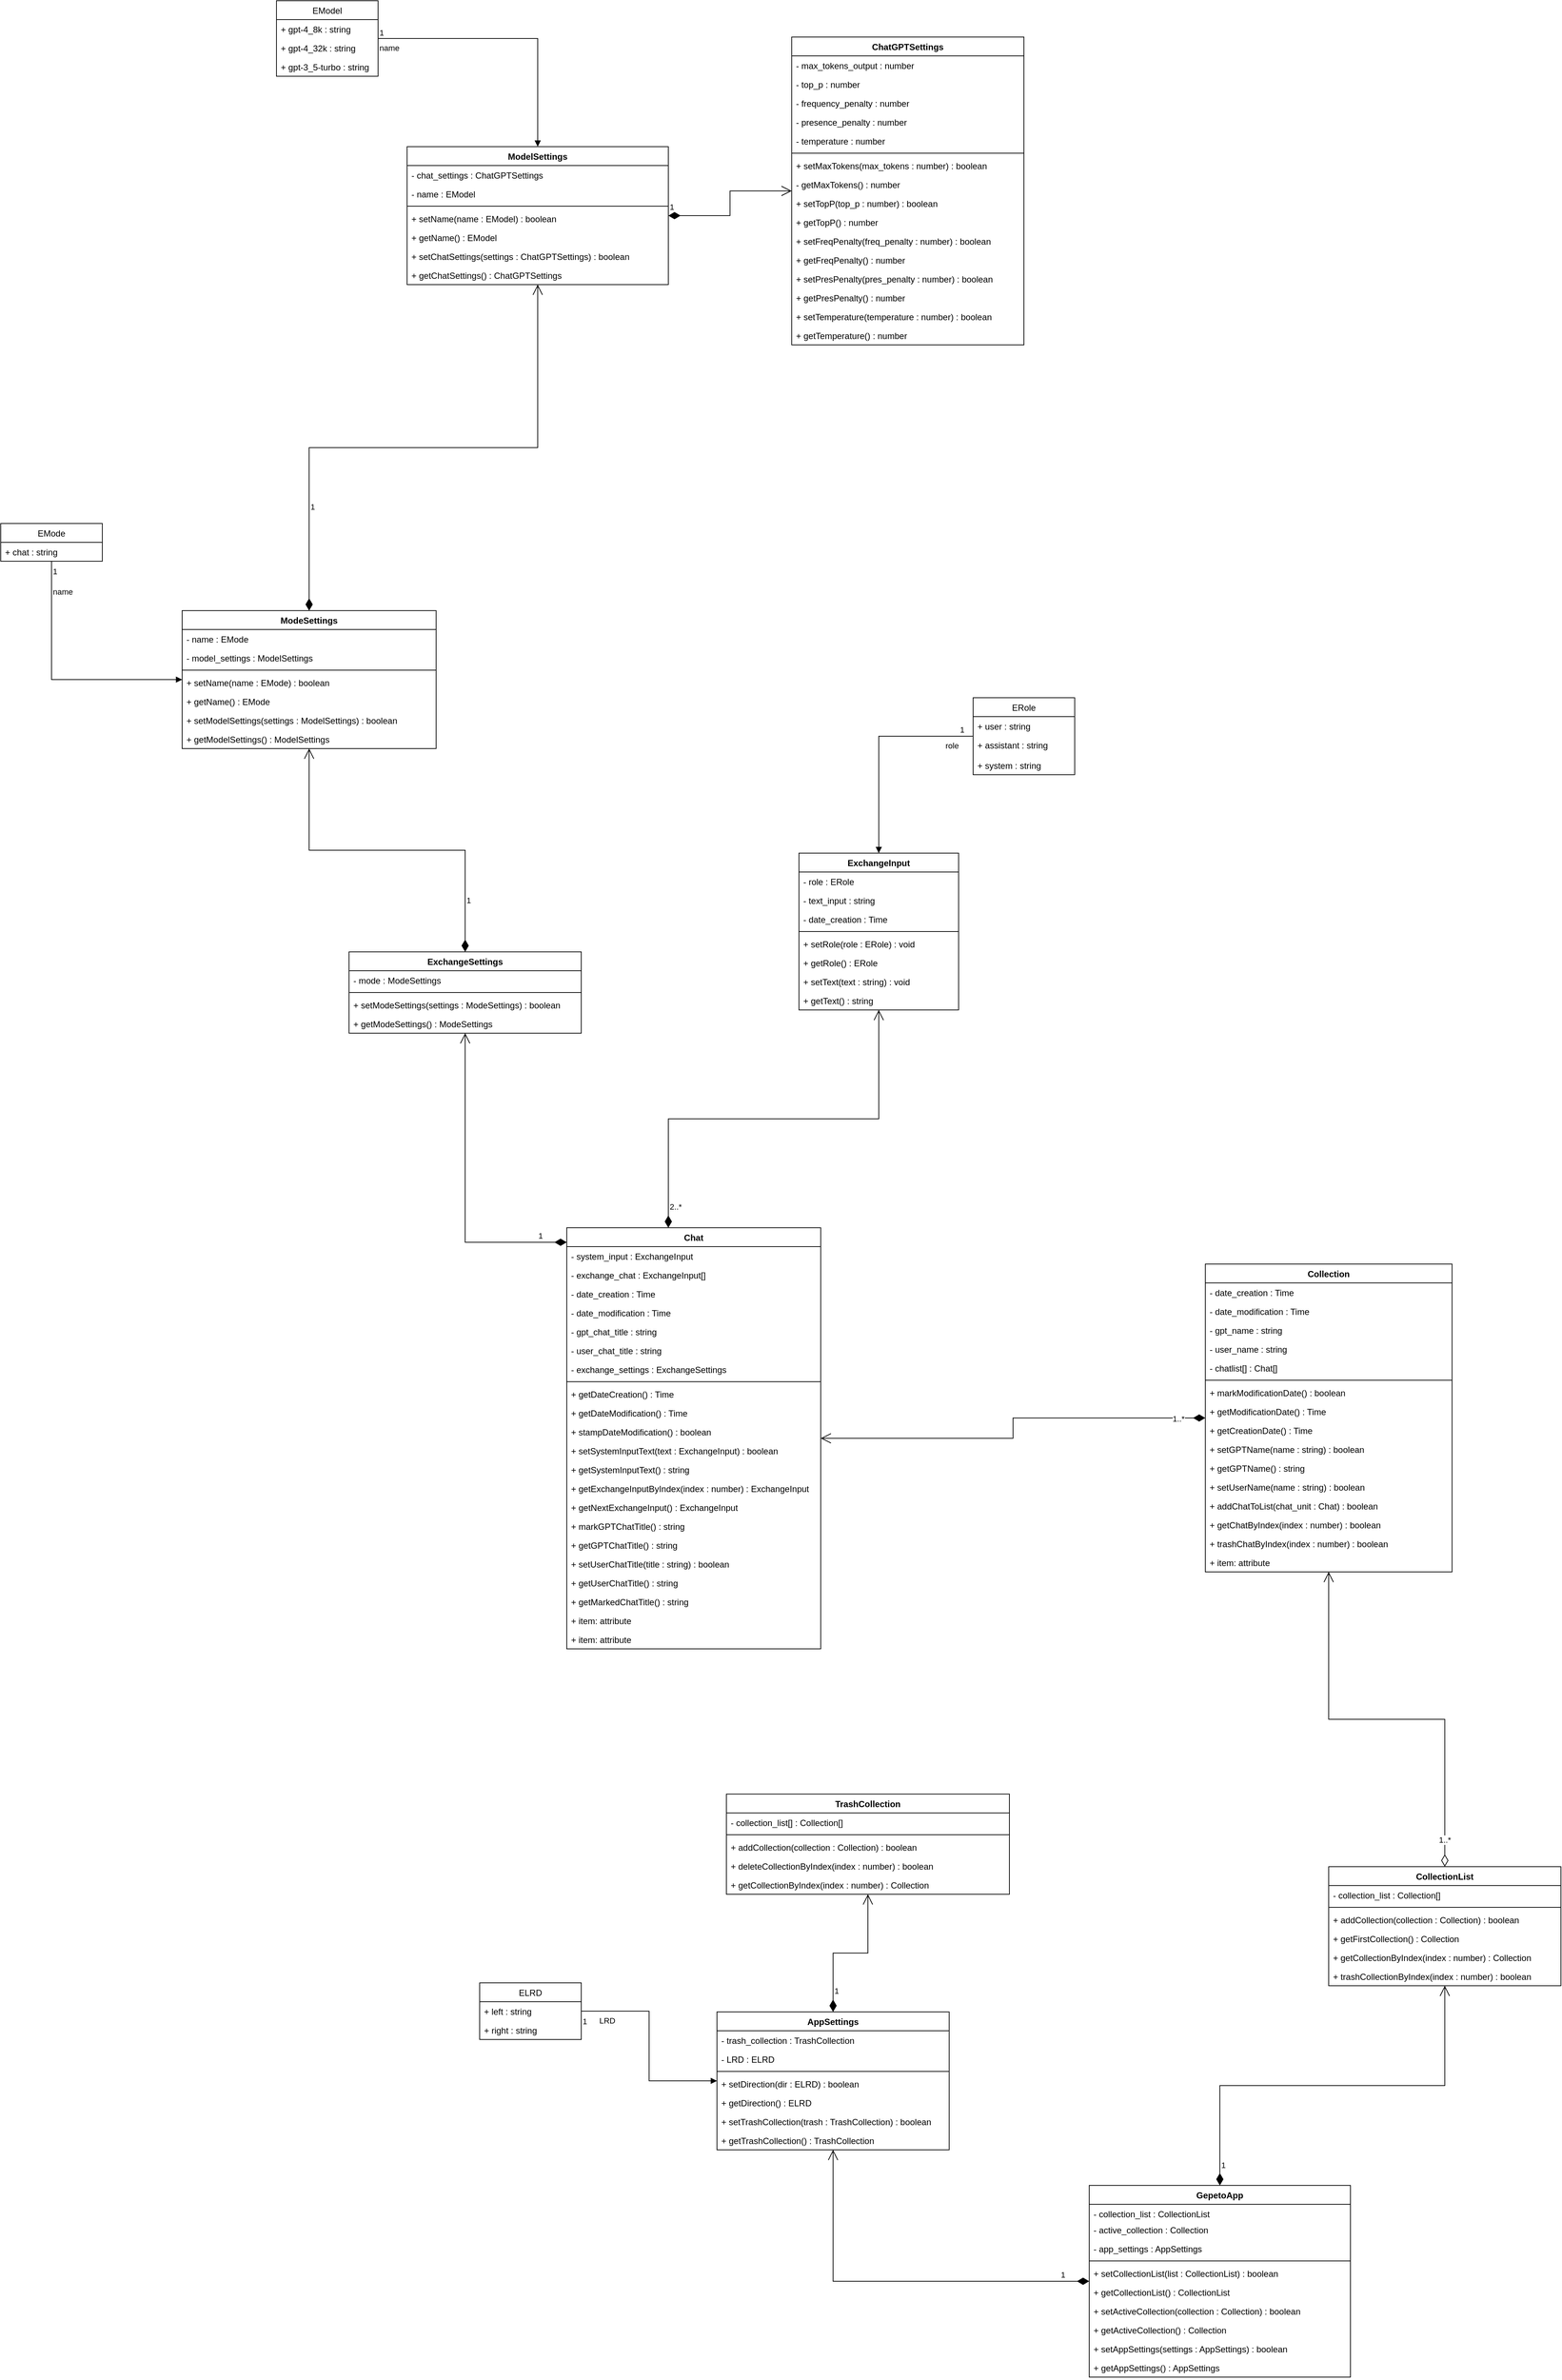 <mxfile version="20.8.16" type="device"><diagram id="C5RBs43oDa-KdzZeNtuy" name="Page-1"><mxGraphModel dx="10107" dy="6648" grid="1" gridSize="10" guides="1" tooltips="1" connect="1" arrows="1" fold="1" page="1" pageScale="1" pageWidth="827" pageHeight="1169" math="0" shadow="0"><root><mxCell id="WIyWlLk6GJQsqaUBKTNV-0"/><mxCell id="WIyWlLk6GJQsqaUBKTNV-1" parent="WIyWlLk6GJQsqaUBKTNV-0"/><mxCell id="nvl_SE5hVJz3GHSO6aFI-0" value="Chat" style="swimlane;fontStyle=1;align=center;verticalAlign=top;childLayout=stackLayout;horizontal=1;startSize=26;horizontalStack=0;resizeParent=1;resizeParentMax=0;resizeLast=0;collapsible=1;marginBottom=0;" parent="WIyWlLk6GJQsqaUBKTNV-1" vertex="1"><mxGeometry x="150" y="-150" width="350" height="580" as="geometry"/></mxCell><mxCell id="nvl_SE5hVJz3GHSO6aFI-1" value="- system_input : ExchangeInput" style="text;strokeColor=none;fillColor=none;align=left;verticalAlign=top;spacingLeft=4;spacingRight=4;overflow=hidden;rotatable=0;points=[[0,0.5],[1,0.5]];portConstraint=eastwest;" parent="nvl_SE5hVJz3GHSO6aFI-0" vertex="1"><mxGeometry y="26" width="350" height="26" as="geometry"/></mxCell><mxCell id="nvl_SE5hVJz3GHSO6aFI-4" value="- exchange_chat : ExchangeInput[]" style="text;strokeColor=none;fillColor=none;align=left;verticalAlign=top;spacingLeft=4;spacingRight=4;overflow=hidden;rotatable=0;points=[[0,0.5],[1,0.5]];portConstraint=eastwest;" parent="nvl_SE5hVJz3GHSO6aFI-0" vertex="1"><mxGeometry y="52" width="350" height="26" as="geometry"/></mxCell><mxCell id="nvl_SE5hVJz3GHSO6aFI-8" value="- date_creation : Time" style="text;strokeColor=none;fillColor=none;align=left;verticalAlign=top;spacingLeft=4;spacingRight=4;overflow=hidden;rotatable=0;points=[[0,0.5],[1,0.5]];portConstraint=eastwest;" parent="nvl_SE5hVJz3GHSO6aFI-0" vertex="1"><mxGeometry y="78" width="350" height="26" as="geometry"/></mxCell><mxCell id="nvl_SE5hVJz3GHSO6aFI-7" value="- date_modification : Time" style="text;strokeColor=none;fillColor=none;align=left;verticalAlign=top;spacingLeft=4;spacingRight=4;overflow=hidden;rotatable=0;points=[[0,0.5],[1,0.5]];portConstraint=eastwest;" parent="nvl_SE5hVJz3GHSO6aFI-0" vertex="1"><mxGeometry y="104" width="350" height="26" as="geometry"/></mxCell><mxCell id="nvl_SE5hVJz3GHSO6aFI-6" value="- gpt_chat_title : string" style="text;strokeColor=none;fillColor=none;align=left;verticalAlign=top;spacingLeft=4;spacingRight=4;overflow=hidden;rotatable=0;points=[[0,0.5],[1,0.5]];portConstraint=eastwest;" parent="nvl_SE5hVJz3GHSO6aFI-0" vertex="1"><mxGeometry y="130" width="350" height="26" as="geometry"/></mxCell><mxCell id="-TVxVmDwKR3rG_YGDz2b-16" value="- user_chat_title : string" style="text;strokeColor=none;fillColor=none;align=left;verticalAlign=top;spacingLeft=4;spacingRight=4;overflow=hidden;rotatable=0;points=[[0,0.5],[1,0.5]];portConstraint=eastwest;" vertex="1" parent="nvl_SE5hVJz3GHSO6aFI-0"><mxGeometry y="156" width="350" height="26" as="geometry"/></mxCell><mxCell id="nvl_SE5hVJz3GHSO6aFI-77" value="- exchange_settings : ExchangeSettings" style="text;strokeColor=none;fillColor=none;align=left;verticalAlign=top;spacingLeft=4;spacingRight=4;overflow=hidden;rotatable=0;points=[[0,0.5],[1,0.5]];portConstraint=eastwest;" parent="nvl_SE5hVJz3GHSO6aFI-0" vertex="1"><mxGeometry y="182" width="350" height="26" as="geometry"/></mxCell><mxCell id="nvl_SE5hVJz3GHSO6aFI-2" value="" style="line;strokeWidth=1;fillColor=none;align=left;verticalAlign=middle;spacingTop=-1;spacingLeft=3;spacingRight=3;rotatable=0;labelPosition=right;points=[];portConstraint=eastwest;strokeColor=inherit;" parent="nvl_SE5hVJz3GHSO6aFI-0" vertex="1"><mxGeometry y="208" width="350" height="8" as="geometry"/></mxCell><mxCell id="nvl_SE5hVJz3GHSO6aFI-3" value="+ getDateCreation() : Time" style="text;strokeColor=none;fillColor=none;align=left;verticalAlign=top;spacingLeft=4;spacingRight=4;overflow=hidden;rotatable=0;points=[[0,0.5],[1,0.5]];portConstraint=eastwest;" parent="nvl_SE5hVJz3GHSO6aFI-0" vertex="1"><mxGeometry y="216" width="350" height="26" as="geometry"/></mxCell><mxCell id="nvl_SE5hVJz3GHSO6aFI-70" value="+ getDateModification() : Time" style="text;strokeColor=none;fillColor=none;align=left;verticalAlign=top;spacingLeft=4;spacingRight=4;overflow=hidden;rotatable=0;points=[[0,0.5],[1,0.5]];portConstraint=eastwest;" parent="nvl_SE5hVJz3GHSO6aFI-0" vertex="1"><mxGeometry y="242" width="350" height="26" as="geometry"/></mxCell><mxCell id="nvl_SE5hVJz3GHSO6aFI-71" value="+ stampDateModification() : boolean" style="text;strokeColor=none;fillColor=none;align=left;verticalAlign=top;spacingLeft=4;spacingRight=4;overflow=hidden;rotatable=0;points=[[0,0.5],[1,0.5]];portConstraint=eastwest;" parent="nvl_SE5hVJz3GHSO6aFI-0" vertex="1"><mxGeometry y="268" width="350" height="26" as="geometry"/></mxCell><mxCell id="-TVxVmDwKR3rG_YGDz2b-17" value="+ setSystemInputText(text : ExchangeInput) : boolean" style="text;strokeColor=none;fillColor=none;align=left;verticalAlign=top;spacingLeft=4;spacingRight=4;overflow=hidden;rotatable=0;points=[[0,0.5],[1,0.5]];portConstraint=eastwest;" vertex="1" parent="nvl_SE5hVJz3GHSO6aFI-0"><mxGeometry y="294" width="350" height="26" as="geometry"/></mxCell><mxCell id="nvl_SE5hVJz3GHSO6aFI-72" value="+ getSystemInputText() : string" style="text;strokeColor=none;fillColor=none;align=left;verticalAlign=top;spacingLeft=4;spacingRight=4;overflow=hidden;rotatable=0;points=[[0,0.5],[1,0.5]];portConstraint=eastwest;" parent="nvl_SE5hVJz3GHSO6aFI-0" vertex="1"><mxGeometry y="320" width="350" height="26" as="geometry"/></mxCell><mxCell id="nvl_SE5hVJz3GHSO6aFI-74" value="+ getExchangeInputByIndex(index : number) : ExchangeInput" style="text;strokeColor=none;fillColor=none;align=left;verticalAlign=top;spacingLeft=4;spacingRight=4;overflow=hidden;rotatable=0;points=[[0,0.5],[1,0.5]];portConstraint=eastwest;" parent="nvl_SE5hVJz3GHSO6aFI-0" vertex="1"><mxGeometry y="346" width="350" height="26" as="geometry"/></mxCell><mxCell id="nvl_SE5hVJz3GHSO6aFI-73" value="+ getNextExchangeInput() : ExchangeInput" style="text;strokeColor=none;fillColor=none;align=left;verticalAlign=top;spacingLeft=4;spacingRight=4;overflow=hidden;rotatable=0;points=[[0,0.5],[1,0.5]];portConstraint=eastwest;" parent="nvl_SE5hVJz3GHSO6aFI-0" vertex="1"><mxGeometry y="372" width="350" height="26" as="geometry"/></mxCell><mxCell id="nvl_SE5hVJz3GHSO6aFI-75" value="+ markGPTChatTitle() : string" style="text;strokeColor=none;fillColor=none;align=left;verticalAlign=top;spacingLeft=4;spacingRight=4;overflow=hidden;rotatable=0;points=[[0,0.5],[1,0.5]];portConstraint=eastwest;" parent="nvl_SE5hVJz3GHSO6aFI-0" vertex="1"><mxGeometry y="398" width="350" height="26" as="geometry"/></mxCell><mxCell id="nvl_SE5hVJz3GHSO6aFI-76" value="+ getGPTChatTitle() : string" style="text;strokeColor=none;fillColor=none;align=left;verticalAlign=top;spacingLeft=4;spacingRight=4;overflow=hidden;rotatable=0;points=[[0,0.5],[1,0.5]];portConstraint=eastwest;" parent="nvl_SE5hVJz3GHSO6aFI-0" vertex="1"><mxGeometry y="424" width="350" height="26" as="geometry"/></mxCell><mxCell id="-TVxVmDwKR3rG_YGDz2b-18" value="+ setUserChatTitle(title : string) : boolean" style="text;strokeColor=none;fillColor=none;align=left;verticalAlign=top;spacingLeft=4;spacingRight=4;overflow=hidden;rotatable=0;points=[[0,0.5],[1,0.5]];portConstraint=eastwest;" vertex="1" parent="nvl_SE5hVJz3GHSO6aFI-0"><mxGeometry y="450" width="350" height="26" as="geometry"/></mxCell><mxCell id="-TVxVmDwKR3rG_YGDz2b-19" value="+ getUserChatTitle() : string" style="text;strokeColor=none;fillColor=none;align=left;verticalAlign=top;spacingLeft=4;spacingRight=4;overflow=hidden;rotatable=0;points=[[0,0.5],[1,0.5]];portConstraint=eastwest;" vertex="1" parent="nvl_SE5hVJz3GHSO6aFI-0"><mxGeometry y="476" width="350" height="26" as="geometry"/></mxCell><mxCell id="-TVxVmDwKR3rG_YGDz2b-20" value="+ getMarkedChatTitle() : string" style="text;strokeColor=none;fillColor=none;align=left;verticalAlign=top;spacingLeft=4;spacingRight=4;overflow=hidden;rotatable=0;points=[[0,0.5],[1,0.5]];portConstraint=eastwest;" vertex="1" parent="nvl_SE5hVJz3GHSO6aFI-0"><mxGeometry y="502" width="350" height="26" as="geometry"/></mxCell><mxCell id="-TVxVmDwKR3rG_YGDz2b-21" value="+ item: attribute" style="text;strokeColor=none;fillColor=none;align=left;verticalAlign=top;spacingLeft=4;spacingRight=4;overflow=hidden;rotatable=0;points=[[0,0.5],[1,0.5]];portConstraint=eastwest;" vertex="1" parent="nvl_SE5hVJz3GHSO6aFI-0"><mxGeometry y="528" width="350" height="26" as="geometry"/></mxCell><mxCell id="-TVxVmDwKR3rG_YGDz2b-22" value="+ item: attribute" style="text;strokeColor=none;fillColor=none;align=left;verticalAlign=top;spacingLeft=4;spacingRight=4;overflow=hidden;rotatable=0;points=[[0,0.5],[1,0.5]];portConstraint=eastwest;" vertex="1" parent="nvl_SE5hVJz3GHSO6aFI-0"><mxGeometry y="554" width="350" height="26" as="geometry"/></mxCell><mxCell id="nvl_SE5hVJz3GHSO6aFI-9" value="ExchangeSettings" style="swimlane;fontStyle=1;align=center;verticalAlign=top;childLayout=stackLayout;horizontal=1;startSize=26;horizontalStack=0;resizeParent=1;resizeParentMax=0;resizeLast=0;collapsible=1;marginBottom=0;" parent="WIyWlLk6GJQsqaUBKTNV-1" vertex="1"><mxGeometry x="-150" y="-530" width="320" height="112" as="geometry"/></mxCell><mxCell id="nvl_SE5hVJz3GHSO6aFI-10" value="- mode : ModeSettings" style="text;strokeColor=none;fillColor=none;align=left;verticalAlign=top;spacingLeft=4;spacingRight=4;overflow=hidden;rotatable=0;points=[[0,0.5],[1,0.5]];portConstraint=eastwest;" parent="nvl_SE5hVJz3GHSO6aFI-9" vertex="1"><mxGeometry y="26" width="320" height="26" as="geometry"/></mxCell><mxCell id="nvl_SE5hVJz3GHSO6aFI-11" value="" style="line;strokeWidth=1;fillColor=none;align=left;verticalAlign=middle;spacingTop=-1;spacingLeft=3;spacingRight=3;rotatable=0;labelPosition=right;points=[];portConstraint=eastwest;strokeColor=inherit;" parent="nvl_SE5hVJz3GHSO6aFI-9" vertex="1"><mxGeometry y="52" width="320" height="8" as="geometry"/></mxCell><mxCell id="nvl_SE5hVJz3GHSO6aFI-12" value="+ setModeSettings(settings : ModeSettings) : boolean" style="text;strokeColor=none;fillColor=none;align=left;verticalAlign=top;spacingLeft=4;spacingRight=4;overflow=hidden;rotatable=0;points=[[0,0.5],[1,0.5]];portConstraint=eastwest;" parent="nvl_SE5hVJz3GHSO6aFI-9" vertex="1"><mxGeometry y="60" width="320" height="26" as="geometry"/></mxCell><mxCell id="-TVxVmDwKR3rG_YGDz2b-15" value="+ getModeSettings() : ModeSettings" style="text;strokeColor=none;fillColor=none;align=left;verticalAlign=top;spacingLeft=4;spacingRight=4;overflow=hidden;rotatable=0;points=[[0,0.5],[1,0.5]];portConstraint=eastwest;" vertex="1" parent="nvl_SE5hVJz3GHSO6aFI-9"><mxGeometry y="86" width="320" height="26" as="geometry"/></mxCell><mxCell id="nvl_SE5hVJz3GHSO6aFI-13" value="ChatGPTSettings" style="swimlane;fontStyle=1;align=center;verticalAlign=top;childLayout=stackLayout;horizontal=1;startSize=26;horizontalStack=0;resizeParent=1;resizeParentMax=0;resizeLast=0;collapsible=1;marginBottom=0;" parent="WIyWlLk6GJQsqaUBKTNV-1" vertex="1"><mxGeometry x="460" y="-1790" width="320" height="424" as="geometry"/></mxCell><mxCell id="nvl_SE5hVJz3GHSO6aFI-14" value="- max_tokens_output : number" style="text;strokeColor=none;fillColor=none;align=left;verticalAlign=top;spacingLeft=4;spacingRight=4;overflow=hidden;rotatable=0;points=[[0,0.5],[1,0.5]];portConstraint=eastwest;" parent="nvl_SE5hVJz3GHSO6aFI-13" vertex="1"><mxGeometry y="26" width="320" height="26" as="geometry"/></mxCell><mxCell id="nvl_SE5hVJz3GHSO6aFI-17" value="- top_p : number" style="text;strokeColor=none;fillColor=none;align=left;verticalAlign=top;spacingLeft=4;spacingRight=4;overflow=hidden;rotatable=0;points=[[0,0.5],[1,0.5]];portConstraint=eastwest;" parent="nvl_SE5hVJz3GHSO6aFI-13" vertex="1"><mxGeometry y="52" width="320" height="26" as="geometry"/></mxCell><mxCell id="nvl_SE5hVJz3GHSO6aFI-20" value="- frequency_penalty : number" style="text;strokeColor=none;fillColor=none;align=left;verticalAlign=top;spacingLeft=4;spacingRight=4;overflow=hidden;rotatable=0;points=[[0,0.5],[1,0.5]];portConstraint=eastwest;" parent="nvl_SE5hVJz3GHSO6aFI-13" vertex="1"><mxGeometry y="78" width="320" height="26" as="geometry"/></mxCell><mxCell id="nvl_SE5hVJz3GHSO6aFI-19" value="- presence_penalty : number" style="text;strokeColor=none;fillColor=none;align=left;verticalAlign=top;spacingLeft=4;spacingRight=4;overflow=hidden;rotatable=0;points=[[0,0.5],[1,0.5]];portConstraint=eastwest;" parent="nvl_SE5hVJz3GHSO6aFI-13" vertex="1"><mxGeometry y="104" width="320" height="26" as="geometry"/></mxCell><mxCell id="nvl_SE5hVJz3GHSO6aFI-18" value="- temperature : number" style="text;strokeColor=none;fillColor=none;align=left;verticalAlign=top;spacingLeft=4;spacingRight=4;overflow=hidden;rotatable=0;points=[[0,0.5],[1,0.5]];portConstraint=eastwest;" parent="nvl_SE5hVJz3GHSO6aFI-13" vertex="1"><mxGeometry y="130" width="320" height="26" as="geometry"/></mxCell><mxCell id="nvl_SE5hVJz3GHSO6aFI-15" value="" style="line;strokeWidth=1;fillColor=none;align=left;verticalAlign=middle;spacingTop=-1;spacingLeft=3;spacingRight=3;rotatable=0;labelPosition=right;points=[];portConstraint=eastwest;strokeColor=inherit;" parent="nvl_SE5hVJz3GHSO6aFI-13" vertex="1"><mxGeometry y="156" width="320" height="8" as="geometry"/></mxCell><mxCell id="nvl_SE5hVJz3GHSO6aFI-16" value="+ setMaxTokens(max_tokens : number) : boolean" style="text;strokeColor=none;fillColor=none;align=left;verticalAlign=top;spacingLeft=4;spacingRight=4;overflow=hidden;rotatable=0;points=[[0,0.5],[1,0.5]];portConstraint=eastwest;" parent="nvl_SE5hVJz3GHSO6aFI-13" vertex="1"><mxGeometry y="164" width="320" height="26" as="geometry"/></mxCell><mxCell id="-TVxVmDwKR3rG_YGDz2b-4" value="- getMaxTokens() : number" style="text;strokeColor=none;fillColor=none;align=left;verticalAlign=top;spacingLeft=4;spacingRight=4;overflow=hidden;rotatable=0;points=[[0,0.5],[1,0.5]];portConstraint=eastwest;" vertex="1" parent="nvl_SE5hVJz3GHSO6aFI-13"><mxGeometry y="190" width="320" height="26" as="geometry"/></mxCell><mxCell id="-TVxVmDwKR3rG_YGDz2b-0" value="+ setTopP(top_p : number) : boolean" style="text;strokeColor=none;fillColor=none;align=left;verticalAlign=top;spacingLeft=4;spacingRight=4;overflow=hidden;rotatable=0;points=[[0,0.5],[1,0.5]];portConstraint=eastwest;" vertex="1" parent="nvl_SE5hVJz3GHSO6aFI-13"><mxGeometry y="216" width="320" height="26" as="geometry"/></mxCell><mxCell id="-TVxVmDwKR3rG_YGDz2b-5" value="+ getTopP() : number" style="text;strokeColor=none;fillColor=none;align=left;verticalAlign=top;spacingLeft=4;spacingRight=4;overflow=hidden;rotatable=0;points=[[0,0.5],[1,0.5]];portConstraint=eastwest;" vertex="1" parent="nvl_SE5hVJz3GHSO6aFI-13"><mxGeometry y="242" width="320" height="26" as="geometry"/></mxCell><mxCell id="-TVxVmDwKR3rG_YGDz2b-1" value="+ setFreqPenalty(freq_penalty : number) : boolean" style="text;strokeColor=none;fillColor=none;align=left;verticalAlign=top;spacingLeft=4;spacingRight=4;overflow=hidden;rotatable=0;points=[[0,0.5],[1,0.5]];portConstraint=eastwest;" vertex="1" parent="nvl_SE5hVJz3GHSO6aFI-13"><mxGeometry y="268" width="320" height="26" as="geometry"/></mxCell><mxCell id="-TVxVmDwKR3rG_YGDz2b-6" value="+ getFreqPenalty() : number" style="text;strokeColor=none;fillColor=none;align=left;verticalAlign=top;spacingLeft=4;spacingRight=4;overflow=hidden;rotatable=0;points=[[0,0.5],[1,0.5]];portConstraint=eastwest;" vertex="1" parent="nvl_SE5hVJz3GHSO6aFI-13"><mxGeometry y="294" width="320" height="26" as="geometry"/></mxCell><mxCell id="-TVxVmDwKR3rG_YGDz2b-3" value="+ setPresPenalty(pres_penalty : number) : boolean" style="text;strokeColor=none;fillColor=none;align=left;verticalAlign=top;spacingLeft=4;spacingRight=4;overflow=hidden;rotatable=0;points=[[0,0.5],[1,0.5]];portConstraint=eastwest;" vertex="1" parent="nvl_SE5hVJz3GHSO6aFI-13"><mxGeometry y="320" width="320" height="26" as="geometry"/></mxCell><mxCell id="-TVxVmDwKR3rG_YGDz2b-7" value="+ getPresPenalty() : number" style="text;strokeColor=none;fillColor=none;align=left;verticalAlign=top;spacingLeft=4;spacingRight=4;overflow=hidden;rotatable=0;points=[[0,0.5],[1,0.5]];portConstraint=eastwest;" vertex="1" parent="nvl_SE5hVJz3GHSO6aFI-13"><mxGeometry y="346" width="320" height="26" as="geometry"/></mxCell><mxCell id="-TVxVmDwKR3rG_YGDz2b-2" value="+ setTemperature(temperature : number) : boolean" style="text;strokeColor=none;fillColor=none;align=left;verticalAlign=top;spacingLeft=4;spacingRight=4;overflow=hidden;rotatable=0;points=[[0,0.5],[1,0.5]];portConstraint=eastwest;" vertex="1" parent="nvl_SE5hVJz3GHSO6aFI-13"><mxGeometry y="372" width="320" height="26" as="geometry"/></mxCell><mxCell id="-TVxVmDwKR3rG_YGDz2b-8" value="+ getTemperature() : number" style="text;strokeColor=none;fillColor=none;align=left;verticalAlign=top;spacingLeft=4;spacingRight=4;overflow=hidden;rotatable=0;points=[[0,0.5],[1,0.5]];portConstraint=eastwest;" vertex="1" parent="nvl_SE5hVJz3GHSO6aFI-13"><mxGeometry y="398" width="320" height="26" as="geometry"/></mxCell><mxCell id="nvl_SE5hVJz3GHSO6aFI-21" value="ModeSettings" style="swimlane;fontStyle=1;align=center;verticalAlign=top;childLayout=stackLayout;horizontal=1;startSize=26;horizontalStack=0;resizeParent=1;resizeParentMax=0;resizeLast=0;collapsible=1;marginBottom=0;" parent="WIyWlLk6GJQsqaUBKTNV-1" vertex="1"><mxGeometry x="-380" y="-1000" width="350" height="190" as="geometry"/></mxCell><mxCell id="nvl_SE5hVJz3GHSO6aFI-22" value="- name : EMode" style="text;strokeColor=none;fillColor=none;align=left;verticalAlign=top;spacingLeft=4;spacingRight=4;overflow=hidden;rotatable=0;points=[[0,0.5],[1,0.5]];portConstraint=eastwest;" parent="nvl_SE5hVJz3GHSO6aFI-21" vertex="1"><mxGeometry y="26" width="350" height="26" as="geometry"/></mxCell><mxCell id="Lr4yOdDX4k5Uq7TmSOLL-1" value="- model_settings : ModelSettings" style="text;strokeColor=none;fillColor=none;align=left;verticalAlign=top;spacingLeft=4;spacingRight=4;overflow=hidden;rotatable=0;points=[[0,0.5],[1,0.5]];portConstraint=eastwest;" parent="nvl_SE5hVJz3GHSO6aFI-21" vertex="1"><mxGeometry y="52" width="350" height="26" as="geometry"/></mxCell><mxCell id="nvl_SE5hVJz3GHSO6aFI-23" value="" style="line;strokeWidth=1;fillColor=none;align=left;verticalAlign=middle;spacingTop=-1;spacingLeft=3;spacingRight=3;rotatable=0;labelPosition=right;points=[];portConstraint=eastwest;strokeColor=inherit;" parent="nvl_SE5hVJz3GHSO6aFI-21" vertex="1"><mxGeometry y="78" width="350" height="8" as="geometry"/></mxCell><mxCell id="nvl_SE5hVJz3GHSO6aFI-24" value="+ setName(name : EMode) : boolean" style="text;strokeColor=none;fillColor=none;align=left;verticalAlign=top;spacingLeft=4;spacingRight=4;overflow=hidden;rotatable=0;points=[[0,0.5],[1,0.5]];portConstraint=eastwest;" parent="nvl_SE5hVJz3GHSO6aFI-21" vertex="1"><mxGeometry y="86" width="350" height="26" as="geometry"/></mxCell><mxCell id="-TVxVmDwKR3rG_YGDz2b-10" value="+ getName() : EMode" style="text;strokeColor=none;fillColor=none;align=left;verticalAlign=top;spacingLeft=4;spacingRight=4;overflow=hidden;rotatable=0;points=[[0,0.5],[1,0.5]];portConstraint=eastwest;" vertex="1" parent="nvl_SE5hVJz3GHSO6aFI-21"><mxGeometry y="112" width="350" height="26" as="geometry"/></mxCell><mxCell id="-TVxVmDwKR3rG_YGDz2b-13" value="+ setModelSettings(settings : ModelSettings) : boolean" style="text;strokeColor=none;fillColor=none;align=left;verticalAlign=top;spacingLeft=4;spacingRight=4;overflow=hidden;rotatable=0;points=[[0,0.5],[1,0.5]];portConstraint=eastwest;" vertex="1" parent="nvl_SE5hVJz3GHSO6aFI-21"><mxGeometry y="138" width="350" height="26" as="geometry"/></mxCell><mxCell id="-TVxVmDwKR3rG_YGDz2b-14" value="+ getModelSettings() : ModelSettings" style="text;strokeColor=none;fillColor=none;align=left;verticalAlign=top;spacingLeft=4;spacingRight=4;overflow=hidden;rotatable=0;points=[[0,0.5],[1,0.5]];portConstraint=eastwest;" vertex="1" parent="nvl_SE5hVJz3GHSO6aFI-21"><mxGeometry y="164" width="350" height="26" as="geometry"/></mxCell><mxCell id="nvl_SE5hVJz3GHSO6aFI-25" value="ModelSettings" style="swimlane;fontStyle=1;align=center;verticalAlign=top;childLayout=stackLayout;horizontal=1;startSize=26;horizontalStack=0;resizeParent=1;resizeParentMax=0;resizeLast=0;collapsible=1;marginBottom=0;" parent="WIyWlLk6GJQsqaUBKTNV-1" vertex="1"><mxGeometry x="-70" y="-1639" width="360" height="190" as="geometry"/></mxCell><mxCell id="Lr4yOdDX4k5Uq7TmSOLL-4" value="- chat_settings : ChatGPTSettings" style="text;strokeColor=none;fillColor=none;align=left;verticalAlign=top;spacingLeft=4;spacingRight=4;overflow=hidden;rotatable=0;points=[[0,0.5],[1,0.5]];portConstraint=eastwest;" parent="nvl_SE5hVJz3GHSO6aFI-25" vertex="1"><mxGeometry y="26" width="360" height="26" as="geometry"/></mxCell><mxCell id="nvl_SE5hVJz3GHSO6aFI-26" value="- name : EModel" style="text;strokeColor=none;fillColor=none;align=left;verticalAlign=top;spacingLeft=4;spacingRight=4;overflow=hidden;rotatable=0;points=[[0,0.5],[1,0.5]];portConstraint=eastwest;" parent="nvl_SE5hVJz3GHSO6aFI-25" vertex="1"><mxGeometry y="52" width="360" height="26" as="geometry"/></mxCell><mxCell id="nvl_SE5hVJz3GHSO6aFI-27" value="" style="line;strokeWidth=1;fillColor=none;align=left;verticalAlign=middle;spacingTop=-1;spacingLeft=3;spacingRight=3;rotatable=0;labelPosition=right;points=[];portConstraint=eastwest;strokeColor=inherit;" parent="nvl_SE5hVJz3GHSO6aFI-25" vertex="1"><mxGeometry y="78" width="360" height="8" as="geometry"/></mxCell><mxCell id="nvl_SE5hVJz3GHSO6aFI-28" value="+ setName(name : EModel) : boolean" style="text;strokeColor=none;fillColor=none;align=left;verticalAlign=top;spacingLeft=4;spacingRight=4;overflow=hidden;rotatable=0;points=[[0,0.5],[1,0.5]];portConstraint=eastwest;" parent="nvl_SE5hVJz3GHSO6aFI-25" vertex="1"><mxGeometry y="86" width="360" height="26" as="geometry"/></mxCell><mxCell id="-TVxVmDwKR3rG_YGDz2b-9" value="+ getName() : EModel" style="text;strokeColor=none;fillColor=none;align=left;verticalAlign=top;spacingLeft=4;spacingRight=4;overflow=hidden;rotatable=0;points=[[0,0.5],[1,0.5]];portConstraint=eastwest;" vertex="1" parent="nvl_SE5hVJz3GHSO6aFI-25"><mxGeometry y="112" width="360" height="26" as="geometry"/></mxCell><mxCell id="-TVxVmDwKR3rG_YGDz2b-12" value="+ setChatSettings(settings : ChatGPTSettings) : boolean" style="text;strokeColor=none;fillColor=none;align=left;verticalAlign=top;spacingLeft=4;spacingRight=4;overflow=hidden;rotatable=0;points=[[0,0.5],[1,0.5]];portConstraint=eastwest;" vertex="1" parent="nvl_SE5hVJz3GHSO6aFI-25"><mxGeometry y="138" width="360" height="26" as="geometry"/></mxCell><mxCell id="-TVxVmDwKR3rG_YGDz2b-11" value="+ getChatSettings() : ChatGPTSettings" style="text;strokeColor=none;fillColor=none;align=left;verticalAlign=top;spacingLeft=4;spacingRight=4;overflow=hidden;rotatable=0;points=[[0,0.5],[1,0.5]];portConstraint=eastwest;" vertex="1" parent="nvl_SE5hVJz3GHSO6aFI-25"><mxGeometry y="164" width="360" height="26" as="geometry"/></mxCell><mxCell id="nvl_SE5hVJz3GHSO6aFI-34" value="Collection" style="swimlane;fontStyle=1;align=center;verticalAlign=top;childLayout=stackLayout;horizontal=1;startSize=26;horizontalStack=0;resizeParent=1;resizeParentMax=0;resizeLast=0;collapsible=1;marginBottom=0;" parent="WIyWlLk6GJQsqaUBKTNV-1" vertex="1"><mxGeometry x="1030" y="-100" width="340" height="424" as="geometry"/></mxCell><mxCell id="nvl_SE5hVJz3GHSO6aFI-38" value="- date_creation : Time" style="text;strokeColor=none;fillColor=none;align=left;verticalAlign=top;spacingLeft=4;spacingRight=4;overflow=hidden;rotatable=0;points=[[0,0.5],[1,0.5]];portConstraint=eastwest;" parent="nvl_SE5hVJz3GHSO6aFI-34" vertex="1"><mxGeometry y="26" width="340" height="26" as="geometry"/></mxCell><mxCell id="nvl_SE5hVJz3GHSO6aFI-39" value="- date_modification : Time" style="text;strokeColor=none;fillColor=none;align=left;verticalAlign=top;spacingLeft=4;spacingRight=4;overflow=hidden;rotatable=0;points=[[0,0.5],[1,0.5]];portConstraint=eastwest;" parent="nvl_SE5hVJz3GHSO6aFI-34" vertex="1"><mxGeometry y="52" width="340" height="26" as="geometry"/></mxCell><mxCell id="nvl_SE5hVJz3GHSO6aFI-35" value="- gpt_name : string" style="text;strokeColor=none;fillColor=none;align=left;verticalAlign=top;spacingLeft=4;spacingRight=4;overflow=hidden;rotatable=0;points=[[0,0.5],[1,0.5]];portConstraint=eastwest;" parent="nvl_SE5hVJz3GHSO6aFI-34" vertex="1"><mxGeometry y="78" width="340" height="26" as="geometry"/></mxCell><mxCell id="-TVxVmDwKR3rG_YGDz2b-46" value="- user_name : string" style="text;strokeColor=none;fillColor=none;align=left;verticalAlign=top;spacingLeft=4;spacingRight=4;overflow=hidden;rotatable=0;points=[[0,0.5],[1,0.5]];portConstraint=eastwest;" vertex="1" parent="nvl_SE5hVJz3GHSO6aFI-34"><mxGeometry y="104" width="340" height="26" as="geometry"/></mxCell><mxCell id="nvl_SE5hVJz3GHSO6aFI-40" value="- chatlist[] : Chat[]" style="text;strokeColor=none;fillColor=none;align=left;verticalAlign=top;spacingLeft=4;spacingRight=4;overflow=hidden;rotatable=0;points=[[0,0.5],[1,0.5]];portConstraint=eastwest;" parent="nvl_SE5hVJz3GHSO6aFI-34" vertex="1"><mxGeometry y="130" width="340" height="26" as="geometry"/></mxCell><mxCell id="nvl_SE5hVJz3GHSO6aFI-36" value="" style="line;strokeWidth=1;fillColor=none;align=left;verticalAlign=middle;spacingTop=-1;spacingLeft=3;spacingRight=3;rotatable=0;labelPosition=right;points=[];portConstraint=eastwest;strokeColor=inherit;" parent="nvl_SE5hVJz3GHSO6aFI-34" vertex="1"><mxGeometry y="156" width="340" height="8" as="geometry"/></mxCell><mxCell id="-TVxVmDwKR3rG_YGDz2b-42" value="+ markModificationDate() : boolean" style="text;strokeColor=none;fillColor=none;align=left;verticalAlign=top;spacingLeft=4;spacingRight=4;overflow=hidden;rotatable=0;points=[[0,0.5],[1,0.5]];portConstraint=eastwest;" vertex="1" parent="nvl_SE5hVJz3GHSO6aFI-34"><mxGeometry y="164" width="340" height="26" as="geometry"/></mxCell><mxCell id="nvl_SE5hVJz3GHSO6aFI-37" value="+ getModificationDate() : Time" style="text;strokeColor=none;fillColor=none;align=left;verticalAlign=top;spacingLeft=4;spacingRight=4;overflow=hidden;rotatable=0;points=[[0,0.5],[1,0.5]];portConstraint=eastwest;" parent="nvl_SE5hVJz3GHSO6aFI-34" vertex="1"><mxGeometry y="190" width="340" height="26" as="geometry"/></mxCell><mxCell id="-TVxVmDwKR3rG_YGDz2b-43" value="+ getCreationDate() : Time" style="text;strokeColor=none;fillColor=none;align=left;verticalAlign=top;spacingLeft=4;spacingRight=4;overflow=hidden;rotatable=0;points=[[0,0.5],[1,0.5]];portConstraint=eastwest;" vertex="1" parent="nvl_SE5hVJz3GHSO6aFI-34"><mxGeometry y="216" width="340" height="26" as="geometry"/></mxCell><mxCell id="-TVxVmDwKR3rG_YGDz2b-44" value="+ setGPTName(name : string) : boolean" style="text;strokeColor=none;fillColor=none;align=left;verticalAlign=top;spacingLeft=4;spacingRight=4;overflow=hidden;rotatable=0;points=[[0,0.5],[1,0.5]];portConstraint=eastwest;" vertex="1" parent="nvl_SE5hVJz3GHSO6aFI-34"><mxGeometry y="242" width="340" height="26" as="geometry"/></mxCell><mxCell id="-TVxVmDwKR3rG_YGDz2b-45" value="+ getGPTName() : string" style="text;strokeColor=none;fillColor=none;align=left;verticalAlign=top;spacingLeft=4;spacingRight=4;overflow=hidden;rotatable=0;points=[[0,0.5],[1,0.5]];portConstraint=eastwest;" vertex="1" parent="nvl_SE5hVJz3GHSO6aFI-34"><mxGeometry y="268" width="340" height="26" as="geometry"/></mxCell><mxCell id="-TVxVmDwKR3rG_YGDz2b-47" value="+ setUserName(name : string) : boolean" style="text;strokeColor=none;fillColor=none;align=left;verticalAlign=top;spacingLeft=4;spacingRight=4;overflow=hidden;rotatable=0;points=[[0,0.5],[1,0.5]];portConstraint=eastwest;" vertex="1" parent="nvl_SE5hVJz3GHSO6aFI-34"><mxGeometry y="294" width="340" height="26" as="geometry"/></mxCell><mxCell id="-TVxVmDwKR3rG_YGDz2b-48" value="+ addChatToList(chat_unit : Chat) : boolean" style="text;strokeColor=none;fillColor=none;align=left;verticalAlign=top;spacingLeft=4;spacingRight=4;overflow=hidden;rotatable=0;points=[[0,0.5],[1,0.5]];portConstraint=eastwest;" vertex="1" parent="nvl_SE5hVJz3GHSO6aFI-34"><mxGeometry y="320" width="340" height="26" as="geometry"/></mxCell><mxCell id="-TVxVmDwKR3rG_YGDz2b-49" value="+ getChatByIndex(index : number) : boolean" style="text;strokeColor=none;fillColor=none;align=left;verticalAlign=top;spacingLeft=4;spacingRight=4;overflow=hidden;rotatable=0;points=[[0,0.5],[1,0.5]];portConstraint=eastwest;" vertex="1" parent="nvl_SE5hVJz3GHSO6aFI-34"><mxGeometry y="346" width="340" height="26" as="geometry"/></mxCell><mxCell id="-TVxVmDwKR3rG_YGDz2b-50" value="+ trashChatByIndex(index : number) : boolean" style="text;strokeColor=none;fillColor=none;align=left;verticalAlign=top;spacingLeft=4;spacingRight=4;overflow=hidden;rotatable=0;points=[[0,0.5],[1,0.5]];portConstraint=eastwest;" vertex="1" parent="nvl_SE5hVJz3GHSO6aFI-34"><mxGeometry y="372" width="340" height="26" as="geometry"/></mxCell><mxCell id="-TVxVmDwKR3rG_YGDz2b-51" value="+ item: attribute" style="text;strokeColor=none;fillColor=none;align=left;verticalAlign=top;spacingLeft=4;spacingRight=4;overflow=hidden;rotatable=0;points=[[0,0.5],[1,0.5]];portConstraint=eastwest;" vertex="1" parent="nvl_SE5hVJz3GHSO6aFI-34"><mxGeometry y="398" width="340" height="26" as="geometry"/></mxCell><mxCell id="nvl_SE5hVJz3GHSO6aFI-41" value="ExchangeInput" style="swimlane;fontStyle=1;align=center;verticalAlign=top;childLayout=stackLayout;horizontal=1;startSize=26;horizontalStack=0;resizeParent=1;resizeParentMax=0;resizeLast=0;collapsible=1;marginBottom=0;" parent="WIyWlLk6GJQsqaUBKTNV-1" vertex="1"><mxGeometry x="470" y="-666" width="220" height="216" as="geometry"/></mxCell><mxCell id="nvl_SE5hVJz3GHSO6aFI-42" value="- role : ERole" style="text;strokeColor=none;fillColor=none;align=left;verticalAlign=top;spacingLeft=4;spacingRight=4;overflow=hidden;rotatable=0;points=[[0,0.5],[1,0.5]];portConstraint=eastwest;" parent="nvl_SE5hVJz3GHSO6aFI-41" vertex="1"><mxGeometry y="26" width="220" height="26" as="geometry"/></mxCell><mxCell id="nvl_SE5hVJz3GHSO6aFI-58" value="- text_input : string" style="text;strokeColor=none;fillColor=none;align=left;verticalAlign=top;spacingLeft=4;spacingRight=4;overflow=hidden;rotatable=0;points=[[0,0.5],[1,0.5]];portConstraint=eastwest;" parent="nvl_SE5hVJz3GHSO6aFI-41" vertex="1"><mxGeometry y="52" width="220" height="26" as="geometry"/></mxCell><mxCell id="nvl_SE5hVJz3GHSO6aFI-63" value="- date_creation : Time" style="text;strokeColor=none;fillColor=none;align=left;verticalAlign=top;spacingLeft=4;spacingRight=4;overflow=hidden;rotatable=0;points=[[0,0.5],[1,0.5]];portConstraint=eastwest;" parent="nvl_SE5hVJz3GHSO6aFI-41" vertex="1"><mxGeometry y="78" width="220" height="26" as="geometry"/></mxCell><mxCell id="nvl_SE5hVJz3GHSO6aFI-43" value="" style="line;strokeWidth=1;fillColor=none;align=left;verticalAlign=middle;spacingTop=-1;spacingLeft=3;spacingRight=3;rotatable=0;labelPosition=right;points=[];portConstraint=eastwest;strokeColor=inherit;" parent="nvl_SE5hVJz3GHSO6aFI-41" vertex="1"><mxGeometry y="104" width="220" height="8" as="geometry"/></mxCell><mxCell id="nvl_SE5hVJz3GHSO6aFI-44" value="+ setRole(role : ERole) : void" style="text;strokeColor=none;fillColor=none;align=left;verticalAlign=top;spacingLeft=4;spacingRight=4;overflow=hidden;rotatable=0;points=[[0,0.5],[1,0.5]];portConstraint=eastwest;" parent="nvl_SE5hVJz3GHSO6aFI-41" vertex="1"><mxGeometry y="112" width="220" height="26" as="geometry"/></mxCell><mxCell id="nvl_SE5hVJz3GHSO6aFI-60" value="+ getRole() : ERole" style="text;strokeColor=none;fillColor=none;align=left;verticalAlign=top;spacingLeft=4;spacingRight=4;overflow=hidden;rotatable=0;points=[[0,0.5],[1,0.5]];portConstraint=eastwest;" parent="nvl_SE5hVJz3GHSO6aFI-41" vertex="1"><mxGeometry y="138" width="220" height="26" as="geometry"/></mxCell><mxCell id="nvl_SE5hVJz3GHSO6aFI-61" value="+ setText(text : string) : void" style="text;strokeColor=none;fillColor=none;align=left;verticalAlign=top;spacingLeft=4;spacingRight=4;overflow=hidden;rotatable=0;points=[[0,0.5],[1,0.5]];portConstraint=eastwest;" parent="nvl_SE5hVJz3GHSO6aFI-41" vertex="1"><mxGeometry y="164" width="220" height="26" as="geometry"/></mxCell><mxCell id="nvl_SE5hVJz3GHSO6aFI-62" value="+ getText() : string" style="text;strokeColor=none;fillColor=none;align=left;verticalAlign=top;spacingLeft=4;spacingRight=4;overflow=hidden;rotatable=0;points=[[0,0.5],[1,0.5]];portConstraint=eastwest;" parent="nvl_SE5hVJz3GHSO6aFI-41" vertex="1"><mxGeometry y="190" width="220" height="26" as="geometry"/></mxCell><mxCell id="nvl_SE5hVJz3GHSO6aFI-53" value="ERole" style="swimlane;fontStyle=0;childLayout=stackLayout;horizontal=1;startSize=26;fillColor=none;horizontalStack=0;resizeParent=1;resizeParentMax=0;resizeLast=0;collapsible=1;marginBottom=0;" parent="WIyWlLk6GJQsqaUBKTNV-1" vertex="1"><mxGeometry x="710" y="-880" width="140" height="106" as="geometry"/></mxCell><mxCell id="nvl_SE5hVJz3GHSO6aFI-54" value="+ user : string" style="text;strokeColor=none;fillColor=none;align=left;verticalAlign=top;spacingLeft=4;spacingRight=4;overflow=hidden;rotatable=0;points=[[0,0.5],[1,0.5]];portConstraint=eastwest;" parent="nvl_SE5hVJz3GHSO6aFI-53" vertex="1"><mxGeometry y="26" width="140" height="26" as="geometry"/></mxCell><mxCell id="nvl_SE5hVJz3GHSO6aFI-55" value="+ assistant : string" style="text;strokeColor=none;fillColor=none;align=left;verticalAlign=top;spacingLeft=4;spacingRight=4;overflow=hidden;rotatable=0;points=[[0,0.5],[1,0.5]];portConstraint=eastwest;" parent="nvl_SE5hVJz3GHSO6aFI-53" vertex="1"><mxGeometry y="52" width="140" height="28" as="geometry"/></mxCell><mxCell id="nvl_SE5hVJz3GHSO6aFI-56" value="+ system : string" style="text;strokeColor=none;fillColor=none;align=left;verticalAlign=top;spacingLeft=4;spacingRight=4;overflow=hidden;rotatable=0;points=[[0,0.5],[1,0.5]];portConstraint=eastwest;" parent="nvl_SE5hVJz3GHSO6aFI-53" vertex="1"><mxGeometry y="80" width="140" height="26" as="geometry"/></mxCell><mxCell id="nvl_SE5hVJz3GHSO6aFI-67" value="role" style="endArrow=block;endFill=1;html=1;edgeStyle=orthogonalEdgeStyle;align=left;verticalAlign=top;rounded=0;" parent="WIyWlLk6GJQsqaUBKTNV-1" source="nvl_SE5hVJz3GHSO6aFI-53" target="nvl_SE5hVJz3GHSO6aFI-41" edge="1"><mxGeometry x="-0.725" relative="1" as="geometry"><mxPoint x="470" y="-650" as="sourcePoint"/><mxPoint x="720" y="-660" as="targetPoint"/><mxPoint as="offset"/></mxGeometry></mxCell><mxCell id="nvl_SE5hVJz3GHSO6aFI-68" value="1" style="edgeLabel;resizable=0;html=1;align=left;verticalAlign=bottom;" parent="nvl_SE5hVJz3GHSO6aFI-67" connectable="0" vertex="1"><mxGeometry x="-1" relative="1" as="geometry"><mxPoint x="-20" y="-1" as="offset"/></mxGeometry></mxCell><mxCell id="nvl_SE5hVJz3GHSO6aFI-69" value="1..*" style="endArrow=open;html=1;endSize=12;startArrow=diamondThin;startSize=14;startFill=1;edgeStyle=orthogonalEdgeStyle;align=left;verticalAlign=bottom;rounded=0;" parent="WIyWlLk6GJQsqaUBKTNV-1" source="nvl_SE5hVJz3GHSO6aFI-34" target="nvl_SE5hVJz3GHSO6aFI-0" edge="1"><mxGeometry x="-0.83" y="10" relative="1" as="geometry"><mxPoint x="700" y="-380" as="sourcePoint"/><mxPoint x="860" y="-380" as="targetPoint"/><mxPoint as="offset"/></mxGeometry></mxCell><mxCell id="nvl_SE5hVJz3GHSO6aFI-78" value="1" style="endArrow=open;html=1;endSize=12;startArrow=diamondThin;startSize=14;startFill=1;edgeStyle=orthogonalEdgeStyle;align=left;verticalAlign=bottom;rounded=0;" parent="WIyWlLk6GJQsqaUBKTNV-1" source="nvl_SE5hVJz3GHSO6aFI-0" target="nvl_SE5hVJz3GHSO6aFI-9" edge="1"><mxGeometry x="-0.809" relative="1" as="geometry"><mxPoint x="310" y="-250" as="sourcePoint"/><mxPoint x="410" y="-350" as="targetPoint"/><Array as="points"><mxPoint x="330" y="-130"/><mxPoint x="190" y="-130"/></Array><mxPoint as="offset"/></mxGeometry></mxCell><mxCell id="nvl_SE5hVJz3GHSO6aFI-79" value="GepetoApp" style="swimlane;fontStyle=1;align=center;verticalAlign=top;childLayout=stackLayout;horizontal=1;startSize=26;horizontalStack=0;resizeParent=1;resizeParentMax=0;resizeLast=0;collapsible=1;marginBottom=0;" parent="WIyWlLk6GJQsqaUBKTNV-1" vertex="1"><mxGeometry x="870" y="1169" width="360" height="264" as="geometry"/></mxCell><mxCell id="nvl_SE5hVJz3GHSO6aFI-80" value="- collection_list : CollectionList" style="text;strokeColor=none;fillColor=none;align=left;verticalAlign=top;spacingLeft=4;spacingRight=4;overflow=hidden;rotatable=0;points=[[0,0.5],[1,0.5]];portConstraint=eastwest;" parent="nvl_SE5hVJz3GHSO6aFI-79" vertex="1"><mxGeometry y="26" width="360" height="22" as="geometry"/></mxCell><mxCell id="nvl_SE5hVJz3GHSO6aFI-104" value="- active_collection : Collection" style="text;strokeColor=none;fillColor=none;align=left;verticalAlign=top;spacingLeft=4;spacingRight=4;overflow=hidden;rotatable=0;points=[[0,0.5],[1,0.5]];portConstraint=eastwest;" parent="nvl_SE5hVJz3GHSO6aFI-79" vertex="1"><mxGeometry y="48" width="360" height="26" as="geometry"/></mxCell><mxCell id="nvl_SE5hVJz3GHSO6aFI-89" value="- app_settings : AppSettings" style="text;strokeColor=none;fillColor=none;align=left;verticalAlign=top;spacingLeft=4;spacingRight=4;overflow=hidden;rotatable=0;points=[[0,0.5],[1,0.5]];portConstraint=eastwest;" parent="nvl_SE5hVJz3GHSO6aFI-79" vertex="1"><mxGeometry y="74" width="360" height="26" as="geometry"/></mxCell><mxCell id="nvl_SE5hVJz3GHSO6aFI-81" value="" style="line;strokeWidth=1;fillColor=none;align=left;verticalAlign=middle;spacingTop=-1;spacingLeft=3;spacingRight=3;rotatable=0;labelPosition=right;points=[];portConstraint=eastwest;strokeColor=inherit;" parent="nvl_SE5hVJz3GHSO6aFI-79" vertex="1"><mxGeometry y="100" width="360" height="8" as="geometry"/></mxCell><mxCell id="nvl_SE5hVJz3GHSO6aFI-82" value="+ setCollectionList(list : CollectionList) : boolean" style="text;strokeColor=none;fillColor=none;align=left;verticalAlign=top;spacingLeft=4;spacingRight=4;overflow=hidden;rotatable=0;points=[[0,0.5],[1,0.5]];portConstraint=eastwest;" parent="nvl_SE5hVJz3GHSO6aFI-79" vertex="1"><mxGeometry y="108" width="360" height="26" as="geometry"/></mxCell><mxCell id="-TVxVmDwKR3rG_YGDz2b-23" value="+ getCollectionList() : CollectionList" style="text;strokeColor=none;fillColor=none;align=left;verticalAlign=top;spacingLeft=4;spacingRight=4;overflow=hidden;rotatable=0;points=[[0,0.5],[1,0.5]];portConstraint=eastwest;" vertex="1" parent="nvl_SE5hVJz3GHSO6aFI-79"><mxGeometry y="134" width="360" height="26" as="geometry"/></mxCell><mxCell id="-TVxVmDwKR3rG_YGDz2b-24" value="+ setActiveCollection(collection : Collection) : boolean" style="text;strokeColor=none;fillColor=none;align=left;verticalAlign=top;spacingLeft=4;spacingRight=4;overflow=hidden;rotatable=0;points=[[0,0.5],[1,0.5]];portConstraint=eastwest;" vertex="1" parent="nvl_SE5hVJz3GHSO6aFI-79"><mxGeometry y="160" width="360" height="26" as="geometry"/></mxCell><mxCell id="-TVxVmDwKR3rG_YGDz2b-26" value="+ getActiveCollection() : Collection" style="text;strokeColor=none;fillColor=none;align=left;verticalAlign=top;spacingLeft=4;spacingRight=4;overflow=hidden;rotatable=0;points=[[0,0.5],[1,0.5]];portConstraint=eastwest;" vertex="1" parent="nvl_SE5hVJz3GHSO6aFI-79"><mxGeometry y="186" width="360" height="26" as="geometry"/></mxCell><mxCell id="-TVxVmDwKR3rG_YGDz2b-27" value="+ setAppSettings(settings : AppSettings) : boolean" style="text;strokeColor=none;fillColor=none;align=left;verticalAlign=top;spacingLeft=4;spacingRight=4;overflow=hidden;rotatable=0;points=[[0,0.5],[1,0.5]];portConstraint=eastwest;" vertex="1" parent="nvl_SE5hVJz3GHSO6aFI-79"><mxGeometry y="212" width="360" height="26" as="geometry"/></mxCell><mxCell id="-TVxVmDwKR3rG_YGDz2b-25" value="+ getAppSettings() : AppSettings" style="text;strokeColor=none;fillColor=none;align=left;verticalAlign=top;spacingLeft=4;spacingRight=4;overflow=hidden;rotatable=0;points=[[0,0.5],[1,0.5]];portConstraint=eastwest;" vertex="1" parent="nvl_SE5hVJz3GHSO6aFI-79"><mxGeometry y="238" width="360" height="26" as="geometry"/></mxCell><mxCell id="nvl_SE5hVJz3GHSO6aFI-83" value="CollectionList" style="swimlane;fontStyle=1;align=center;verticalAlign=top;childLayout=stackLayout;horizontal=1;startSize=26;horizontalStack=0;resizeParent=1;resizeParentMax=0;resizeLast=0;collapsible=1;marginBottom=0;" parent="WIyWlLk6GJQsqaUBKTNV-1" vertex="1"><mxGeometry x="1200" y="730" width="320" height="164" as="geometry"/></mxCell><mxCell id="nvl_SE5hVJz3GHSO6aFI-84" value="- collection_list : Collection[]" style="text;strokeColor=none;fillColor=none;align=left;verticalAlign=top;spacingLeft=4;spacingRight=4;overflow=hidden;rotatable=0;points=[[0,0.5],[1,0.5]];portConstraint=eastwest;" parent="nvl_SE5hVJz3GHSO6aFI-83" vertex="1"><mxGeometry y="26" width="320" height="26" as="geometry"/></mxCell><mxCell id="nvl_SE5hVJz3GHSO6aFI-85" value="" style="line;strokeWidth=1;fillColor=none;align=left;verticalAlign=middle;spacingTop=-1;spacingLeft=3;spacingRight=3;rotatable=0;labelPosition=right;points=[];portConstraint=eastwest;strokeColor=inherit;" parent="nvl_SE5hVJz3GHSO6aFI-83" vertex="1"><mxGeometry y="52" width="320" height="8" as="geometry"/></mxCell><mxCell id="nvl_SE5hVJz3GHSO6aFI-86" value="+ addCollection(collection : Collection) : boolean" style="text;strokeColor=none;fillColor=none;align=left;verticalAlign=top;spacingLeft=4;spacingRight=4;overflow=hidden;rotatable=0;points=[[0,0.5],[1,0.5]];portConstraint=eastwest;" parent="nvl_SE5hVJz3GHSO6aFI-83" vertex="1"><mxGeometry y="60" width="320" height="26" as="geometry"/></mxCell><mxCell id="-TVxVmDwKR3rG_YGDz2b-28" value="+ getFirstCollection() : Collection" style="text;strokeColor=none;fillColor=none;align=left;verticalAlign=top;spacingLeft=4;spacingRight=4;overflow=hidden;rotatable=0;points=[[0,0.5],[1,0.5]];portConstraint=eastwest;" vertex="1" parent="nvl_SE5hVJz3GHSO6aFI-83"><mxGeometry y="86" width="320" height="26" as="geometry"/></mxCell><mxCell id="-TVxVmDwKR3rG_YGDz2b-29" value="+ getCollectionByIndex(index : number) : Collection" style="text;strokeColor=none;fillColor=none;align=left;verticalAlign=top;spacingLeft=4;spacingRight=4;overflow=hidden;rotatable=0;points=[[0,0.5],[1,0.5]];portConstraint=eastwest;" vertex="1" parent="nvl_SE5hVJz3GHSO6aFI-83"><mxGeometry y="112" width="320" height="26" as="geometry"/></mxCell><mxCell id="-TVxVmDwKR3rG_YGDz2b-30" value="+ trashCollectionByIndex(index : number) : boolean" style="text;strokeColor=none;fillColor=none;align=left;verticalAlign=top;spacingLeft=4;spacingRight=4;overflow=hidden;rotatable=0;points=[[0,0.5],[1,0.5]];portConstraint=eastwest;" vertex="1" parent="nvl_SE5hVJz3GHSO6aFI-83"><mxGeometry y="138" width="320" height="26" as="geometry"/></mxCell><mxCell id="nvl_SE5hVJz3GHSO6aFI-87" value="1..*" style="endArrow=open;html=1;endSize=12;startArrow=diamondThin;startSize=14;startFill=0;edgeStyle=orthogonalEdgeStyle;align=left;verticalAlign=bottom;rounded=0;" parent="WIyWlLk6GJQsqaUBKTNV-1" source="nvl_SE5hVJz3GHSO6aFI-83" target="nvl_SE5hVJz3GHSO6aFI-34" edge="1"><mxGeometry x="-0.901" y="10" relative="1" as="geometry"><mxPoint x="190" y="730" as="sourcePoint"/><mxPoint x="710" y="752" as="targetPoint"/><mxPoint as="offset"/></mxGeometry></mxCell><mxCell id="nvl_SE5hVJz3GHSO6aFI-88" value="1" style="endArrow=open;html=1;endSize=12;startArrow=diamondThin;startSize=14;startFill=1;edgeStyle=orthogonalEdgeStyle;align=left;verticalAlign=bottom;rounded=0;" parent="WIyWlLk6GJQsqaUBKTNV-1" source="nvl_SE5hVJz3GHSO6aFI-79" target="nvl_SE5hVJz3GHSO6aFI-83" edge="1"><mxGeometry x="-0.934" relative="1" as="geometry"><mxPoint x="460" y="1310" as="sourcePoint"/><mxPoint x="710" y="1230" as="targetPoint"/><mxPoint as="offset"/></mxGeometry></mxCell><mxCell id="nvl_SE5hVJz3GHSO6aFI-90" value="AppSettings" style="swimlane;fontStyle=1;align=center;verticalAlign=top;childLayout=stackLayout;horizontal=1;startSize=26;horizontalStack=0;resizeParent=1;resizeParentMax=0;resizeLast=0;collapsible=1;marginBottom=0;" parent="WIyWlLk6GJQsqaUBKTNV-1" vertex="1"><mxGeometry x="357" y="930" width="320" height="190" as="geometry"/></mxCell><mxCell id="-TVxVmDwKR3rG_YGDz2b-31" value="- trash_collection : TrashCollection" style="text;strokeColor=none;fillColor=none;align=left;verticalAlign=top;spacingLeft=4;spacingRight=4;overflow=hidden;rotatable=0;points=[[0,0.5],[1,0.5]];portConstraint=eastwest;" vertex="1" parent="nvl_SE5hVJz3GHSO6aFI-90"><mxGeometry y="26" width="320" height="26" as="geometry"/></mxCell><mxCell id="nvl_SE5hVJz3GHSO6aFI-91" value="- LRD : ELRD" style="text;strokeColor=none;fillColor=none;align=left;verticalAlign=top;spacingLeft=4;spacingRight=4;overflow=hidden;rotatable=0;points=[[0,0.5],[1,0.5]];portConstraint=eastwest;" parent="nvl_SE5hVJz3GHSO6aFI-90" vertex="1"><mxGeometry y="52" width="320" height="26" as="geometry"/></mxCell><mxCell id="nvl_SE5hVJz3GHSO6aFI-92" value="" style="line;strokeWidth=1;fillColor=none;align=left;verticalAlign=middle;spacingTop=-1;spacingLeft=3;spacingRight=3;rotatable=0;labelPosition=right;points=[];portConstraint=eastwest;strokeColor=inherit;" parent="nvl_SE5hVJz3GHSO6aFI-90" vertex="1"><mxGeometry y="78" width="320" height="8" as="geometry"/></mxCell><mxCell id="-TVxVmDwKR3rG_YGDz2b-40" value="+ setDirection(dir : ELRD) : boolean" style="text;strokeColor=none;fillColor=none;align=left;verticalAlign=top;spacingLeft=4;spacingRight=4;overflow=hidden;rotatable=0;points=[[0,0.5],[1,0.5]];portConstraint=eastwest;" vertex="1" parent="nvl_SE5hVJz3GHSO6aFI-90"><mxGeometry y="86" width="320" height="26" as="geometry"/></mxCell><mxCell id="nvl_SE5hVJz3GHSO6aFI-93" value="+ getDirection() : ELRD" style="text;strokeColor=none;fillColor=none;align=left;verticalAlign=top;spacingLeft=4;spacingRight=4;overflow=hidden;rotatable=0;points=[[0,0.5],[1,0.5]];portConstraint=eastwest;" parent="nvl_SE5hVJz3GHSO6aFI-90" vertex="1"><mxGeometry y="112" width="320" height="26" as="geometry"/></mxCell><mxCell id="-TVxVmDwKR3rG_YGDz2b-32" value="+ setTrashCollection(trash : TrashCollection) : boolean" style="text;strokeColor=none;fillColor=none;align=left;verticalAlign=top;spacingLeft=4;spacingRight=4;overflow=hidden;rotatable=0;points=[[0,0.5],[1,0.5]];portConstraint=eastwest;" vertex="1" parent="nvl_SE5hVJz3GHSO6aFI-90"><mxGeometry y="138" width="320" height="26" as="geometry"/></mxCell><mxCell id="-TVxVmDwKR3rG_YGDz2b-41" value="+ getTrashCollection() : TrashCollection" style="text;strokeColor=none;fillColor=none;align=left;verticalAlign=top;spacingLeft=4;spacingRight=4;overflow=hidden;rotatable=0;points=[[0,0.5],[1,0.5]];portConstraint=eastwest;" vertex="1" parent="nvl_SE5hVJz3GHSO6aFI-90"><mxGeometry y="164" width="320" height="26" as="geometry"/></mxCell><mxCell id="nvl_SE5hVJz3GHSO6aFI-94" value="1" style="endArrow=open;html=1;endSize=12;startArrow=diamondThin;startSize=14;startFill=1;edgeStyle=orthogonalEdgeStyle;align=left;verticalAlign=bottom;rounded=0;" parent="WIyWlLk6GJQsqaUBKTNV-1" source="nvl_SE5hVJz3GHSO6aFI-79" target="nvl_SE5hVJz3GHSO6aFI-90" edge="1"><mxGeometry x="-0.846" relative="1" as="geometry"><mxPoint x="240" y="1500" as="sourcePoint"/><mxPoint x="270" y="1170" as="targetPoint"/><mxPoint as="offset"/></mxGeometry></mxCell><mxCell id="nvl_SE5hVJz3GHSO6aFI-96" value="ELRD" style="swimlane;fontStyle=0;childLayout=stackLayout;horizontal=1;startSize=26;fillColor=none;horizontalStack=0;resizeParent=1;resizeParentMax=0;resizeLast=0;collapsible=1;marginBottom=0;" parent="WIyWlLk6GJQsqaUBKTNV-1" vertex="1"><mxGeometry x="30" y="890" width="140" height="78" as="geometry"/></mxCell><mxCell id="nvl_SE5hVJz3GHSO6aFI-97" value="+ left : string" style="text;strokeColor=none;fillColor=none;align=left;verticalAlign=top;spacingLeft=4;spacingRight=4;overflow=hidden;rotatable=0;points=[[0,0.5],[1,0.5]];portConstraint=eastwest;" parent="nvl_SE5hVJz3GHSO6aFI-96" vertex="1"><mxGeometry y="26" width="140" height="26" as="geometry"/></mxCell><mxCell id="nvl_SE5hVJz3GHSO6aFI-98" value="+ right : string" style="text;strokeColor=none;fillColor=none;align=left;verticalAlign=top;spacingLeft=4;spacingRight=4;overflow=hidden;rotatable=0;points=[[0,0.5],[1,0.5]];portConstraint=eastwest;" parent="nvl_SE5hVJz3GHSO6aFI-96" vertex="1"><mxGeometry y="52" width="140" height="26" as="geometry"/></mxCell><mxCell id="nvl_SE5hVJz3GHSO6aFI-101" value="LRD" style="endArrow=block;endFill=1;html=1;edgeStyle=orthogonalEdgeStyle;align=left;verticalAlign=top;rounded=0;" parent="WIyWlLk6GJQsqaUBKTNV-1" source="nvl_SE5hVJz3GHSO6aFI-96" target="nvl_SE5hVJz3GHSO6aFI-90" edge="1"><mxGeometry x="-0.838" relative="1" as="geometry"><mxPoint x="170" y="1130" as="sourcePoint"/><mxPoint x="330" y="1130" as="targetPoint"/><mxPoint as="offset"/></mxGeometry></mxCell><mxCell id="nvl_SE5hVJz3GHSO6aFI-102" value="1" style="edgeLabel;resizable=0;html=1;align=left;verticalAlign=bottom;" parent="nvl_SE5hVJz3GHSO6aFI-101" connectable="0" vertex="1"><mxGeometry x="-1" relative="1" as="geometry"><mxPoint y="22" as="offset"/></mxGeometry></mxCell><mxCell id="Lr4yOdDX4k5Uq7TmSOLL-2" value="1" style="endArrow=open;html=1;endSize=12;startArrow=diamondThin;startSize=14;startFill=1;edgeStyle=orthogonalEdgeStyle;align=left;verticalAlign=bottom;rounded=0;" parent="WIyWlLk6GJQsqaUBKTNV-1" source="nvl_SE5hVJz3GHSO6aFI-9" target="nvl_SE5hVJz3GHSO6aFI-21" edge="1"><mxGeometry x="-0.75" relative="1" as="geometry"><mxPoint x="250" y="-520" as="sourcePoint"/><mxPoint x="410" y="-520" as="targetPoint"/><mxPoint as="offset"/></mxGeometry></mxCell><mxCell id="Lr4yOdDX4k5Uq7TmSOLL-3" value="1" style="endArrow=open;html=1;endSize=12;startArrow=diamondThin;startSize=14;startFill=1;edgeStyle=orthogonalEdgeStyle;align=left;verticalAlign=bottom;rounded=0;" parent="WIyWlLk6GJQsqaUBKTNV-1" source="nvl_SE5hVJz3GHSO6aFI-21" target="nvl_SE5hVJz3GHSO6aFI-25" edge="1"><mxGeometry x="-0.649" relative="1" as="geometry"><mxPoint x="340" y="-750" as="sourcePoint"/><mxPoint x="500" y="-750" as="targetPoint"/><mxPoint as="offset"/></mxGeometry></mxCell><mxCell id="Lr4yOdDX4k5Uq7TmSOLL-5" value="1" style="endArrow=open;html=1;endSize=12;startArrow=diamondThin;startSize=14;startFill=1;edgeStyle=orthogonalEdgeStyle;align=left;verticalAlign=bottom;rounded=0;" parent="WIyWlLk6GJQsqaUBKTNV-1" source="nvl_SE5hVJz3GHSO6aFI-25" target="nvl_SE5hVJz3GHSO6aFI-13" edge="1"><mxGeometry x="-1" y="3" relative="1" as="geometry"><mxPoint x="140" y="-1320" as="sourcePoint"/><mxPoint x="300" y="-1320" as="targetPoint"/></mxGeometry></mxCell><mxCell id="Lr4yOdDX4k5Uq7TmSOLL-6" value="EModel" style="swimlane;fontStyle=0;childLayout=stackLayout;horizontal=1;startSize=26;fillColor=none;horizontalStack=0;resizeParent=1;resizeParentMax=0;resizeLast=0;collapsible=1;marginBottom=0;" parent="WIyWlLk6GJQsqaUBKTNV-1" vertex="1"><mxGeometry x="-250" y="-1840" width="140" height="104" as="geometry"/></mxCell><mxCell id="Lr4yOdDX4k5Uq7TmSOLL-7" value="+ gpt-4_8k : string" style="text;strokeColor=none;fillColor=none;align=left;verticalAlign=top;spacingLeft=4;spacingRight=4;overflow=hidden;rotatable=0;points=[[0,0.5],[1,0.5]];portConstraint=eastwest;" parent="Lr4yOdDX4k5Uq7TmSOLL-6" vertex="1"><mxGeometry y="26" width="140" height="26" as="geometry"/></mxCell><mxCell id="Lr4yOdDX4k5Uq7TmSOLL-8" value="+ gpt-4_32k : string" style="text;strokeColor=none;fillColor=none;align=left;verticalAlign=top;spacingLeft=4;spacingRight=4;overflow=hidden;rotatable=0;points=[[0,0.5],[1,0.5]];portConstraint=eastwest;" parent="Lr4yOdDX4k5Uq7TmSOLL-6" vertex="1"><mxGeometry y="52" width="140" height="26" as="geometry"/></mxCell><mxCell id="Lr4yOdDX4k5Uq7TmSOLL-9" value="+ gpt-3_5-turbo : string" style="text;strokeColor=none;fillColor=none;align=left;verticalAlign=top;spacingLeft=4;spacingRight=4;overflow=hidden;rotatable=0;points=[[0,0.5],[1,0.5]];portConstraint=eastwest;" parent="Lr4yOdDX4k5Uq7TmSOLL-6" vertex="1"><mxGeometry y="78" width="140" height="26" as="geometry"/></mxCell><mxCell id="Lr4yOdDX4k5Uq7TmSOLL-10" value="EMode" style="swimlane;fontStyle=0;childLayout=stackLayout;horizontal=1;startSize=26;fillColor=none;horizontalStack=0;resizeParent=1;resizeParentMax=0;resizeLast=0;collapsible=1;marginBottom=0;" parent="WIyWlLk6GJQsqaUBKTNV-1" vertex="1"><mxGeometry x="-630" y="-1120" width="140" height="52" as="geometry"/></mxCell><mxCell id="Lr4yOdDX4k5Uq7TmSOLL-11" value="+ chat : string" style="text;strokeColor=none;fillColor=none;align=left;verticalAlign=top;spacingLeft=4;spacingRight=4;overflow=hidden;rotatable=0;points=[[0,0.5],[1,0.5]];portConstraint=eastwest;" parent="Lr4yOdDX4k5Uq7TmSOLL-10" vertex="1"><mxGeometry y="26" width="140" height="26" as="geometry"/></mxCell><mxCell id="Lr4yOdDX4k5Uq7TmSOLL-14" value="name" style="endArrow=block;endFill=1;html=1;edgeStyle=orthogonalEdgeStyle;align=left;verticalAlign=top;rounded=0;" parent="WIyWlLk6GJQsqaUBKTNV-1" source="Lr4yOdDX4k5Uq7TmSOLL-10" target="nvl_SE5hVJz3GHSO6aFI-21" edge="1"><mxGeometry x="-0.832" relative="1" as="geometry"><mxPoint x="-290" y="-700" as="sourcePoint"/><mxPoint x="-470" y="-840" as="targetPoint"/><Array as="points"><mxPoint x="-560" y="-905"/></Array><mxPoint as="offset"/></mxGeometry></mxCell><mxCell id="Lr4yOdDX4k5Uq7TmSOLL-15" value="1" style="edgeLabel;resizable=0;html=1;align=left;verticalAlign=bottom;" parent="Lr4yOdDX4k5Uq7TmSOLL-14" connectable="0" vertex="1"><mxGeometry x="-1" relative="1" as="geometry"><mxPoint y="22" as="offset"/></mxGeometry></mxCell><mxCell id="Lr4yOdDX4k5Uq7TmSOLL-16" value="name" style="endArrow=block;endFill=1;html=1;edgeStyle=orthogonalEdgeStyle;align=left;verticalAlign=top;rounded=0;" parent="WIyWlLk6GJQsqaUBKTNV-1" source="Lr4yOdDX4k5Uq7TmSOLL-6" target="nvl_SE5hVJz3GHSO6aFI-25" edge="1"><mxGeometry x="-1" relative="1" as="geometry"><mxPoint x="10" y="-1260" as="sourcePoint"/><mxPoint x="170" y="-1260" as="targetPoint"/></mxGeometry></mxCell><mxCell id="Lr4yOdDX4k5Uq7TmSOLL-17" value="1" style="edgeLabel;resizable=0;html=1;align=left;verticalAlign=bottom;" parent="Lr4yOdDX4k5Uq7TmSOLL-16" connectable="0" vertex="1"><mxGeometry x="-1" relative="1" as="geometry"/></mxCell><mxCell id="-TVxVmDwKR3rG_YGDz2b-33" value="TrashCollection" style="swimlane;fontStyle=1;align=center;verticalAlign=top;childLayout=stackLayout;horizontal=1;startSize=26;horizontalStack=0;resizeParent=1;resizeParentMax=0;resizeLast=0;collapsible=1;marginBottom=0;" vertex="1" parent="WIyWlLk6GJQsqaUBKTNV-1"><mxGeometry x="370" y="630" width="390" height="138" as="geometry"/></mxCell><mxCell id="-TVxVmDwKR3rG_YGDz2b-34" value="- collection_list[] : Collection[]" style="text;strokeColor=none;fillColor=none;align=left;verticalAlign=top;spacingLeft=4;spacingRight=4;overflow=hidden;rotatable=0;points=[[0,0.5],[1,0.5]];portConstraint=eastwest;" vertex="1" parent="-TVxVmDwKR3rG_YGDz2b-33"><mxGeometry y="26" width="390" height="26" as="geometry"/></mxCell><mxCell id="-TVxVmDwKR3rG_YGDz2b-35" value="" style="line;strokeWidth=1;fillColor=none;align=left;verticalAlign=middle;spacingTop=-1;spacingLeft=3;spacingRight=3;rotatable=0;labelPosition=right;points=[];portConstraint=eastwest;strokeColor=inherit;" vertex="1" parent="-TVxVmDwKR3rG_YGDz2b-33"><mxGeometry y="52" width="390" height="8" as="geometry"/></mxCell><mxCell id="-TVxVmDwKR3rG_YGDz2b-36" value="+ addCollection(collection : Collection) : boolean" style="text;strokeColor=none;fillColor=none;align=left;verticalAlign=top;spacingLeft=4;spacingRight=4;overflow=hidden;rotatable=0;points=[[0,0.5],[1,0.5]];portConstraint=eastwest;" vertex="1" parent="-TVxVmDwKR3rG_YGDz2b-33"><mxGeometry y="60" width="390" height="26" as="geometry"/></mxCell><mxCell id="-TVxVmDwKR3rG_YGDz2b-38" value="+ deleteCollectionByIndex(index : number) : boolean" style="text;strokeColor=none;fillColor=none;align=left;verticalAlign=top;spacingLeft=4;spacingRight=4;overflow=hidden;rotatable=0;points=[[0,0.5],[1,0.5]];portConstraint=eastwest;" vertex="1" parent="-TVxVmDwKR3rG_YGDz2b-33"><mxGeometry y="86" width="390" height="26" as="geometry"/></mxCell><mxCell id="-TVxVmDwKR3rG_YGDz2b-39" value="+ getCollectionByIndex(index : number) : Collection" style="text;strokeColor=none;fillColor=none;align=left;verticalAlign=top;spacingLeft=4;spacingRight=4;overflow=hidden;rotatable=0;points=[[0,0.5],[1,0.5]];portConstraint=eastwest;" vertex="1" parent="-TVxVmDwKR3rG_YGDz2b-33"><mxGeometry y="112" width="390" height="26" as="geometry"/></mxCell><mxCell id="-TVxVmDwKR3rG_YGDz2b-37" value="1" style="endArrow=open;html=1;endSize=12;startArrow=diamondThin;startSize=14;startFill=1;edgeStyle=orthogonalEdgeStyle;align=left;verticalAlign=bottom;rounded=0;" edge="1" parent="WIyWlLk6GJQsqaUBKTNV-1" source="nvl_SE5hVJz3GHSO6aFI-90" target="-TVxVmDwKR3rG_YGDz2b-33"><mxGeometry x="-0.809" relative="1" as="geometry"><mxPoint x="620" y="740" as="sourcePoint"/><mxPoint x="780" y="740" as="targetPoint"/><mxPoint as="offset"/></mxGeometry></mxCell><mxCell id="-TVxVmDwKR3rG_YGDz2b-52" value="2..*" style="endArrow=open;html=1;endSize=12;startArrow=diamondThin;startSize=14;startFill=1;edgeStyle=orthogonalEdgeStyle;align=left;verticalAlign=bottom;rounded=0;exitX=0.4;exitY=0;exitDx=0;exitDy=0;exitPerimeter=0;" edge="1" parent="WIyWlLk6GJQsqaUBKTNV-1" source="nvl_SE5hVJz3GHSO6aFI-0" target="nvl_SE5hVJz3GHSO6aFI-41"><mxGeometry x="-0.932" relative="1" as="geometry"><mxPoint x="310" y="-310" as="sourcePoint"/><mxPoint x="470" y="-310" as="targetPoint"/><mxPoint as="offset"/></mxGeometry></mxCell></root></mxGraphModel></diagram></mxfile>